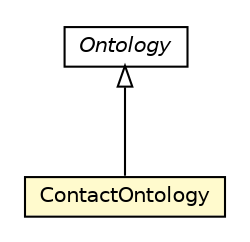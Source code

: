 #!/usr/local/bin/dot
#
# Class diagram 
# Generated by UMLGraph version R5_6-24-gf6e263 (http://www.umlgraph.org/)
#

digraph G {
	edge [fontname="Helvetica",fontsize=10,labelfontname="Helvetica",labelfontsize=10];
	node [fontname="Helvetica",fontsize=10,shape=plaintext];
	nodesep=0.25;
	ranksep=0.5;
	// org.universAAL.middleware.owl.Ontology
	c3120625 [label=<<table title="org.universAAL.middleware.owl.Ontology" border="0" cellborder="1" cellspacing="0" cellpadding="2" port="p" href="../../../middleware/owl/Ontology.html">
		<tr><td><table border="0" cellspacing="0" cellpadding="1">
<tr><td align="center" balign="center"><font face="Helvetica-Oblique"> Ontology </font></td></tr>
		</table></td></tr>
		</table>>, URL="../../../middleware/owl/Ontology.html", fontname="Helvetica", fontcolor="black", fontsize=10.0];
	// org.universAAL.ontology.profile.contact.ContactOntology
	c3121498 [label=<<table title="org.universAAL.ontology.profile.contact.ContactOntology" border="0" cellborder="1" cellspacing="0" cellpadding="2" port="p" bgcolor="lemonChiffon" href="./ContactOntology.html">
		<tr><td><table border="0" cellspacing="0" cellpadding="1">
<tr><td align="center" balign="center"> ContactOntology </td></tr>
		</table></td></tr>
		</table>>, URL="./ContactOntology.html", fontname="Helvetica", fontcolor="black", fontsize=10.0];
	//org.universAAL.ontology.profile.contact.ContactOntology extends org.universAAL.middleware.owl.Ontology
	c3120625:p -> c3121498:p [dir=back,arrowtail=empty];
}

